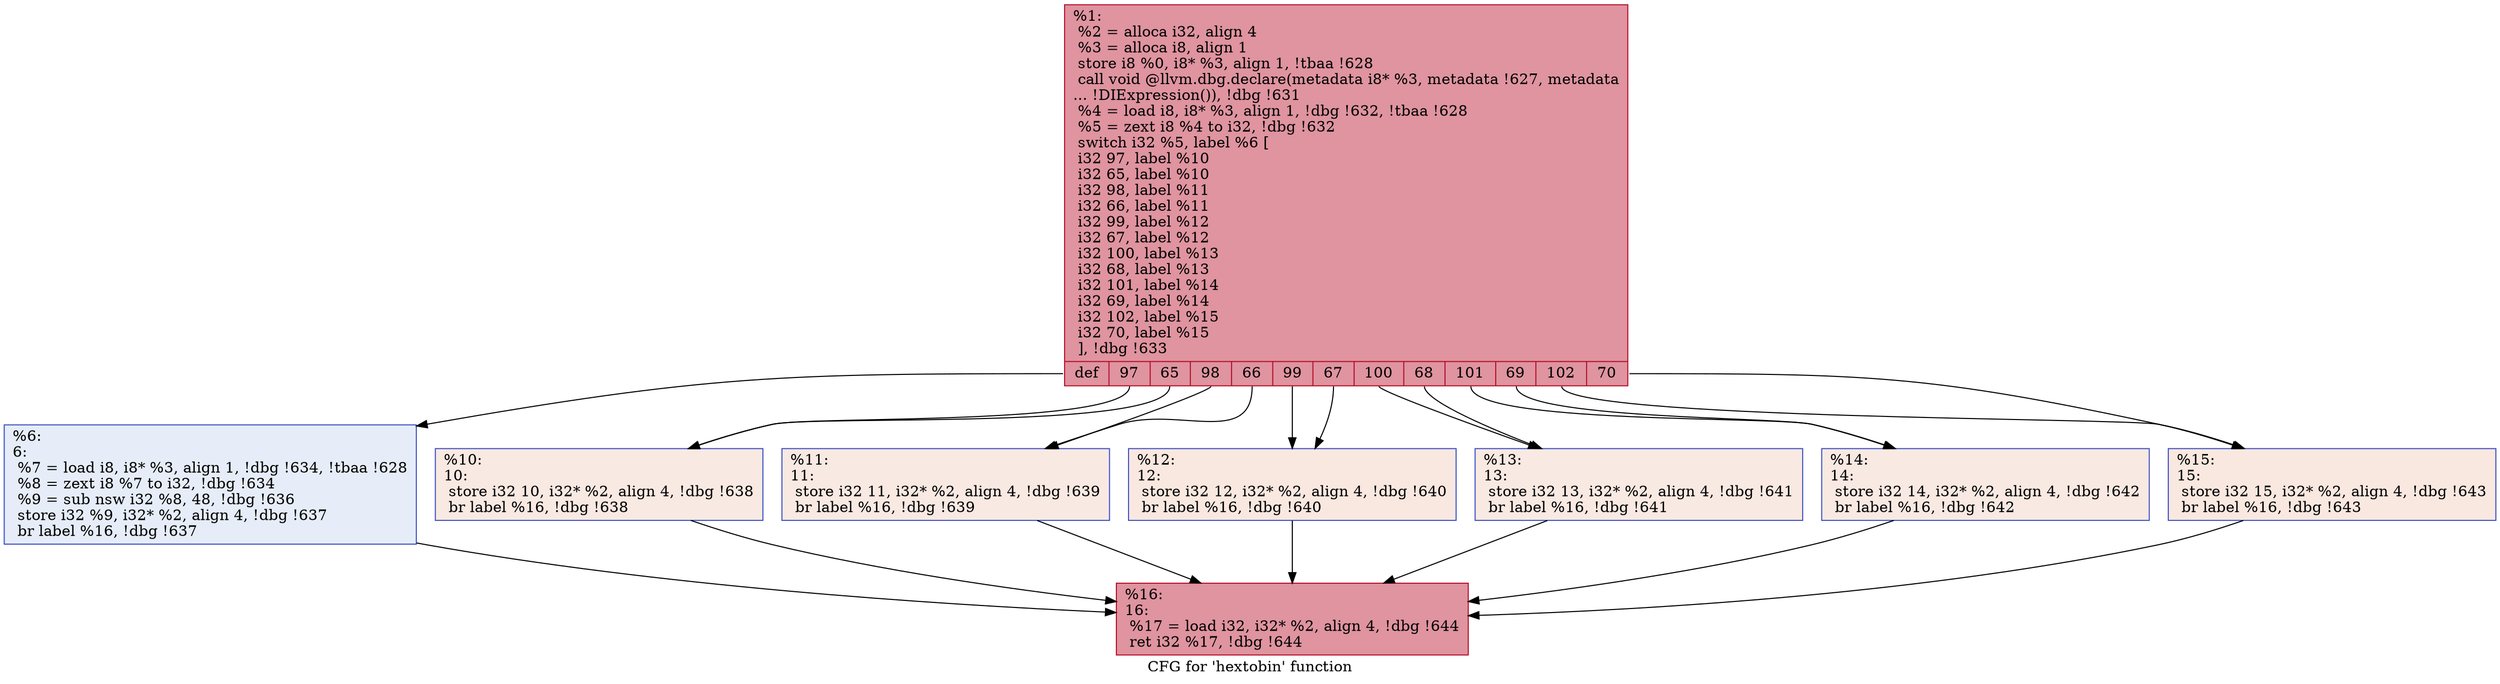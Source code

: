 digraph "CFG for 'hextobin' function" {
	label="CFG for 'hextobin' function";

	Node0x8fd960 [shape=record,color="#b70d28ff", style=filled, fillcolor="#b70d2870",label="{%1:\l  %2 = alloca i32, align 4\l  %3 = alloca i8, align 1\l  store i8 %0, i8* %3, align 1, !tbaa !628\l  call void @llvm.dbg.declare(metadata i8* %3, metadata !627, metadata\l... !DIExpression()), !dbg !631\l  %4 = load i8, i8* %3, align 1, !dbg !632, !tbaa !628\l  %5 = zext i8 %4 to i32, !dbg !632\l  switch i32 %5, label %6 [\l    i32 97, label %10\l    i32 65, label %10\l    i32 98, label %11\l    i32 66, label %11\l    i32 99, label %12\l    i32 67, label %12\l    i32 100, label %13\l    i32 68, label %13\l    i32 101, label %14\l    i32 69, label %14\l    i32 102, label %15\l    i32 70, label %15\l  ], !dbg !633\l|{<s0>def|<s1>97|<s2>65|<s3>98|<s4>66|<s5>99|<s6>67|<s7>100|<s8>68|<s9>101|<s10>69|<s11>102|<s12>70}}"];
	Node0x8fd960:s0 -> Node0x8fd9b0;
	Node0x8fd960:s1 -> Node0x8fda00;
	Node0x8fd960:s2 -> Node0x8fda00;
	Node0x8fd960:s3 -> Node0x8fda50;
	Node0x8fd960:s4 -> Node0x8fda50;
	Node0x8fd960:s5 -> Node0x8fdaa0;
	Node0x8fd960:s6 -> Node0x8fdaa0;
	Node0x8fd960:s7 -> Node0x8fdaf0;
	Node0x8fd960:s8 -> Node0x8fdaf0;
	Node0x8fd960:s9 -> Node0x8fdb40;
	Node0x8fd960:s10 -> Node0x8fdb40;
	Node0x8fd960:s11 -> Node0x8fdb90;
	Node0x8fd960:s12 -> Node0x8fdb90;
	Node0x8fd9b0 [shape=record,color="#3d50c3ff", style=filled, fillcolor="#c7d7f070",label="{%6:\l6:                                                \l  %7 = load i8, i8* %3, align 1, !dbg !634, !tbaa !628\l  %8 = zext i8 %7 to i32, !dbg !634\l  %9 = sub nsw i32 %8, 48, !dbg !636\l  store i32 %9, i32* %2, align 4, !dbg !637\l  br label %16, !dbg !637\l}"];
	Node0x8fd9b0 -> Node0x8fdbe0;
	Node0x8fda00 [shape=record,color="#3d50c3ff", style=filled, fillcolor="#efcebd70",label="{%10:\l10:                                               \l  store i32 10, i32* %2, align 4, !dbg !638\l  br label %16, !dbg !638\l}"];
	Node0x8fda00 -> Node0x8fdbe0;
	Node0x8fda50 [shape=record,color="#3d50c3ff", style=filled, fillcolor="#efcebd70",label="{%11:\l11:                                               \l  store i32 11, i32* %2, align 4, !dbg !639\l  br label %16, !dbg !639\l}"];
	Node0x8fda50 -> Node0x8fdbe0;
	Node0x8fdaa0 [shape=record,color="#3d50c3ff", style=filled, fillcolor="#f1ccb870",label="{%12:\l12:                                               \l  store i32 12, i32* %2, align 4, !dbg !640\l  br label %16, !dbg !640\l}"];
	Node0x8fdaa0 -> Node0x8fdbe0;
	Node0x8fdaf0 [shape=record,color="#3d50c3ff", style=filled, fillcolor="#efcebd70",label="{%13:\l13:                                               \l  store i32 13, i32* %2, align 4, !dbg !641\l  br label %16, !dbg !641\l}"];
	Node0x8fdaf0 -> Node0x8fdbe0;
	Node0x8fdb40 [shape=record,color="#3d50c3ff", style=filled, fillcolor="#efcebd70",label="{%14:\l14:                                               \l  store i32 14, i32* %2, align 4, !dbg !642\l  br label %16, !dbg !642\l}"];
	Node0x8fdb40 -> Node0x8fdbe0;
	Node0x8fdb90 [shape=record,color="#3d50c3ff", style=filled, fillcolor="#f1ccb870",label="{%15:\l15:                                               \l  store i32 15, i32* %2, align 4, !dbg !643\l  br label %16, !dbg !643\l}"];
	Node0x8fdb90 -> Node0x8fdbe0;
	Node0x8fdbe0 [shape=record,color="#b70d28ff", style=filled, fillcolor="#b70d2870",label="{%16:\l16:                                               \l  %17 = load i32, i32* %2, align 4, !dbg !644\l  ret i32 %17, !dbg !644\l}"];
}
